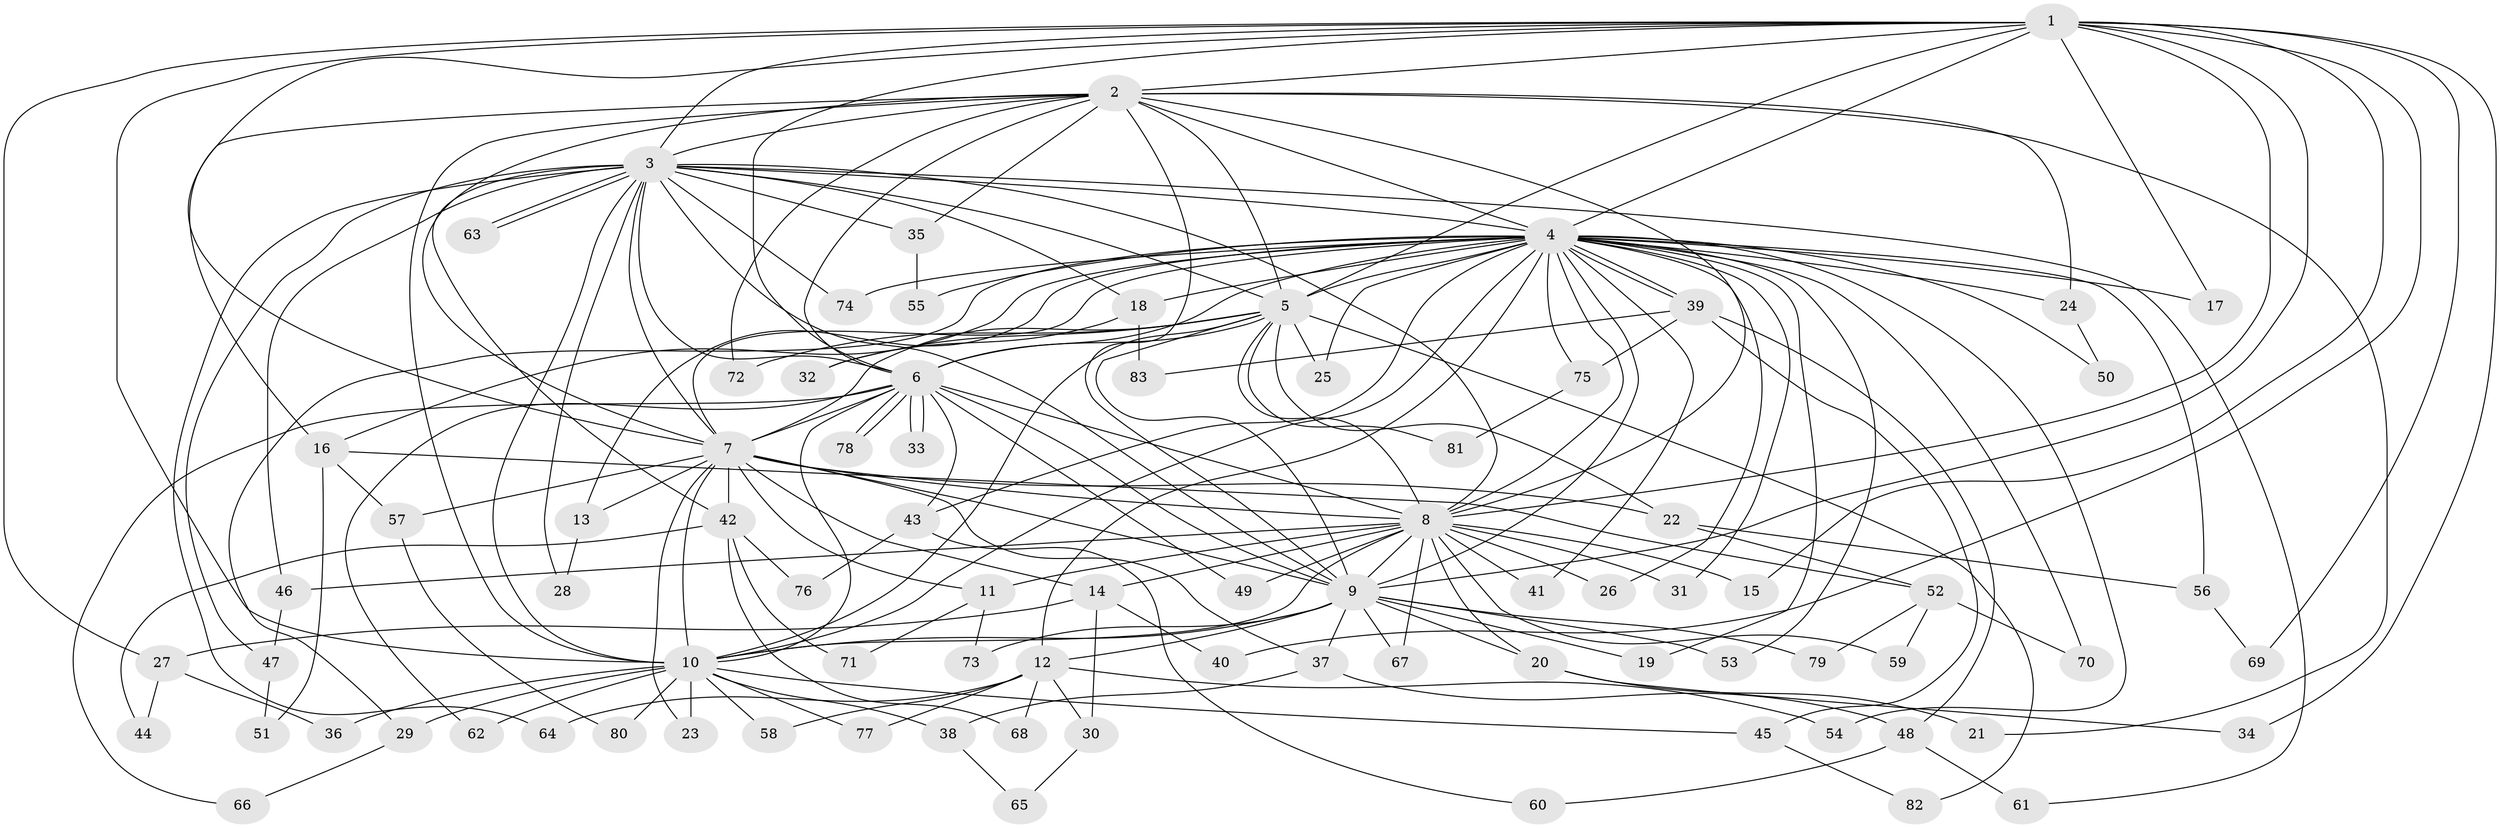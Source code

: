 // coarse degree distribution, {12: 0.047619047619047616, 10: 0.023809523809523808, 16: 0.023809523809523808, 11: 0.047619047619047616, 15: 0.047619047619047616, 17: 0.023809523809523808, 7: 0.047619047619047616, 8: 0.023809523809523808, 5: 0.023809523809523808, 6: 0.023809523809523808, 3: 0.11904761904761904, 2: 0.35714285714285715, 4: 0.11904761904761904, 1: 0.07142857142857142}
// Generated by graph-tools (version 1.1) at 2025/49/03/04/25 22:49:20]
// undirected, 83 vertices, 191 edges
graph export_dot {
  node [color=gray90,style=filled];
  1;
  2;
  3;
  4;
  5;
  6;
  7;
  8;
  9;
  10;
  11;
  12;
  13;
  14;
  15;
  16;
  17;
  18;
  19;
  20;
  21;
  22;
  23;
  24;
  25;
  26;
  27;
  28;
  29;
  30;
  31;
  32;
  33;
  34;
  35;
  36;
  37;
  38;
  39;
  40;
  41;
  42;
  43;
  44;
  45;
  46;
  47;
  48;
  49;
  50;
  51;
  52;
  53;
  54;
  55;
  56;
  57;
  58;
  59;
  60;
  61;
  62;
  63;
  64;
  65;
  66;
  67;
  68;
  69;
  70;
  71;
  72;
  73;
  74;
  75;
  76;
  77;
  78;
  79;
  80;
  81;
  82;
  83;
  1 -- 2;
  1 -- 3;
  1 -- 4;
  1 -- 5;
  1 -- 6;
  1 -- 7;
  1 -- 8;
  1 -- 9;
  1 -- 10;
  1 -- 15;
  1 -- 17;
  1 -- 27;
  1 -- 34;
  1 -- 40;
  1 -- 69;
  2 -- 3;
  2 -- 4;
  2 -- 5;
  2 -- 6;
  2 -- 7;
  2 -- 8;
  2 -- 9;
  2 -- 10;
  2 -- 16;
  2 -- 21;
  2 -- 24;
  2 -- 35;
  2 -- 72;
  3 -- 4;
  3 -- 5;
  3 -- 6;
  3 -- 7;
  3 -- 8;
  3 -- 9;
  3 -- 10;
  3 -- 18;
  3 -- 28;
  3 -- 35;
  3 -- 42;
  3 -- 46;
  3 -- 47;
  3 -- 61;
  3 -- 63;
  3 -- 63;
  3 -- 64;
  3 -- 74;
  4 -- 5;
  4 -- 6;
  4 -- 7;
  4 -- 8;
  4 -- 9;
  4 -- 10;
  4 -- 12;
  4 -- 13;
  4 -- 16;
  4 -- 17;
  4 -- 18;
  4 -- 19;
  4 -- 24;
  4 -- 25;
  4 -- 26;
  4 -- 29;
  4 -- 31;
  4 -- 39;
  4 -- 39;
  4 -- 41;
  4 -- 43;
  4 -- 50;
  4 -- 53;
  4 -- 54;
  4 -- 55;
  4 -- 56;
  4 -- 70;
  4 -- 74;
  4 -- 75;
  5 -- 6;
  5 -- 7;
  5 -- 8;
  5 -- 9;
  5 -- 10;
  5 -- 22;
  5 -- 25;
  5 -- 32;
  5 -- 72;
  5 -- 81;
  5 -- 82;
  6 -- 7;
  6 -- 8;
  6 -- 9;
  6 -- 10;
  6 -- 33;
  6 -- 33;
  6 -- 43;
  6 -- 49;
  6 -- 62;
  6 -- 66;
  6 -- 78;
  6 -- 78;
  7 -- 8;
  7 -- 9;
  7 -- 10;
  7 -- 11;
  7 -- 13;
  7 -- 14;
  7 -- 22;
  7 -- 23;
  7 -- 37;
  7 -- 42;
  7 -- 57;
  8 -- 9;
  8 -- 10;
  8 -- 11;
  8 -- 14;
  8 -- 15;
  8 -- 20;
  8 -- 26;
  8 -- 31;
  8 -- 41;
  8 -- 46;
  8 -- 49;
  8 -- 59;
  8 -- 67;
  9 -- 10;
  9 -- 12;
  9 -- 19;
  9 -- 20;
  9 -- 37;
  9 -- 53;
  9 -- 67;
  9 -- 73;
  9 -- 79;
  10 -- 23;
  10 -- 29;
  10 -- 36;
  10 -- 38;
  10 -- 45;
  10 -- 58;
  10 -- 62;
  10 -- 77;
  10 -- 80;
  11 -- 71;
  11 -- 73;
  12 -- 30;
  12 -- 54;
  12 -- 58;
  12 -- 64;
  12 -- 68;
  12 -- 77;
  13 -- 28;
  14 -- 27;
  14 -- 30;
  14 -- 40;
  16 -- 51;
  16 -- 52;
  16 -- 57;
  18 -- 32;
  18 -- 83;
  20 -- 21;
  20 -- 34;
  22 -- 52;
  22 -- 56;
  24 -- 50;
  27 -- 36;
  27 -- 44;
  29 -- 66;
  30 -- 65;
  35 -- 55;
  37 -- 38;
  37 -- 48;
  38 -- 65;
  39 -- 45;
  39 -- 48;
  39 -- 75;
  39 -- 83;
  42 -- 44;
  42 -- 68;
  42 -- 71;
  42 -- 76;
  43 -- 60;
  43 -- 76;
  45 -- 82;
  46 -- 47;
  47 -- 51;
  48 -- 60;
  48 -- 61;
  52 -- 59;
  52 -- 70;
  52 -- 79;
  56 -- 69;
  57 -- 80;
  75 -- 81;
}
